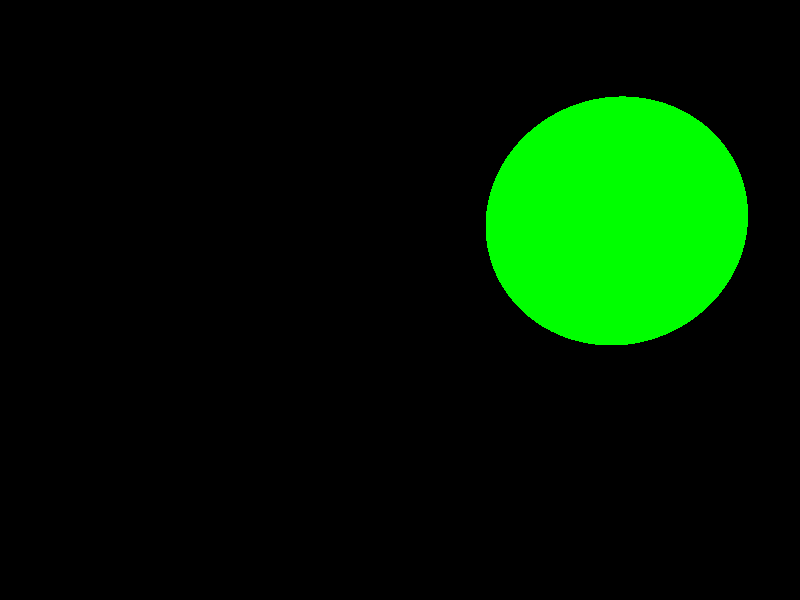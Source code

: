 // Escena POV-Ray con tres esferas

// Configuración de la cámara
camera {
    location <0, 1200, -800>    // Posición de la cámara
    look_at <0, 0, 0>       // Punto al que mira la cámara
}

// Fuente de luz
light_source {
    <-1300, -100, -100>           // Posición de la fuente de luz
    color rgb <1, 1, 1>     // Color de la luz (blanco)
}

// Esfera
sphere {
    <419.23828125, 276.234375, 0>, 244.39801722469898
    texture {
        pigment {
            color rgb <0, 1, 0>     // Color de la esfera 2 (verde)
        }
        finish {
            ambient 0.2             // Iluminación ambiental
            diffuse 0.8             // Iluminación difusa
        }
    }
}



